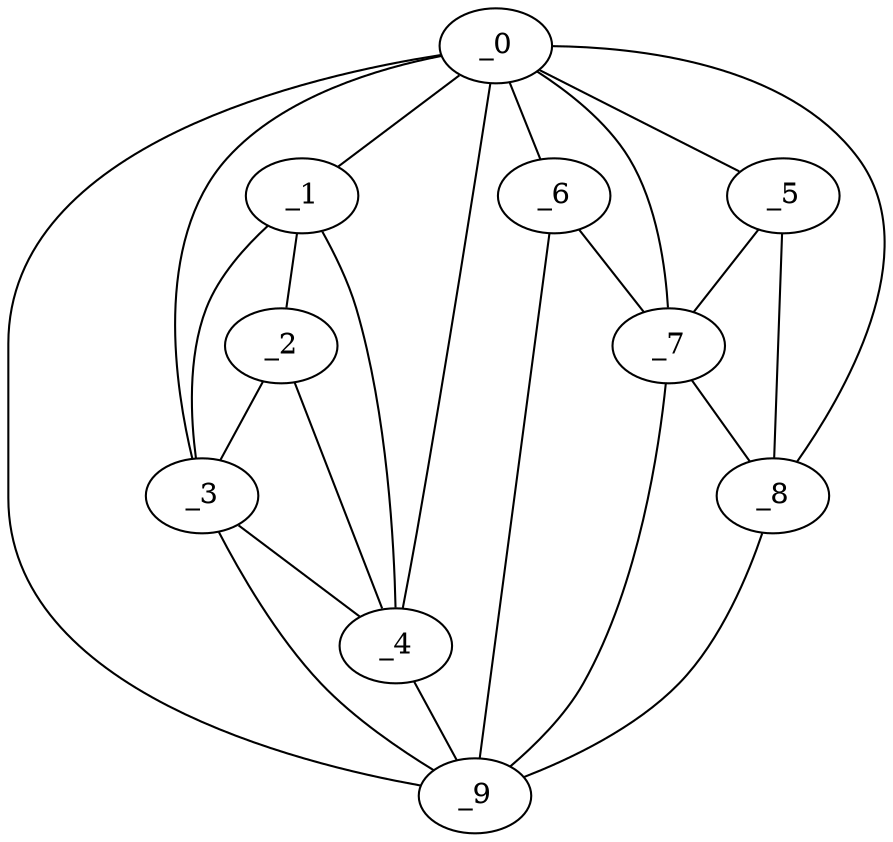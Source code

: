graph "obj50__105.gxl" {
	_0	 [x=47,
		y=39];
	_1	 [x=66,
		y=23];
	_0 -- _1	 [valence=2];
	_3	 [x=73,
		y=10];
	_0 -- _3	 [valence=1];
	_4	 [x=83,
		y=39];
	_0 -- _4	 [valence=1];
	_5	 [x=94,
		y=107];
	_0 -- _5	 [valence=1];
	_6	 [x=95,
		y=87];
	_0 -- _6	 [valence=1];
	_7	 [x=95,
		y=101];
	_0 -- _7	 [valence=2];
	_8	 [x=96,
		y=116];
	_0 -- _8	 [valence=1];
	_9	 [x=99,
		y=66];
	_0 -- _9	 [valence=2];
	_2	 [x=71,
		y=17];
	_1 -- _2	 [valence=2];
	_1 -- _3	 [valence=2];
	_1 -- _4	 [valence=2];
	_2 -- _3	 [valence=2];
	_2 -- _4	 [valence=1];
	_3 -- _4	 [valence=2];
	_3 -- _9	 [valence=1];
	_4 -- _9	 [valence=1];
	_5 -- _7	 [valence=2];
	_5 -- _8	 [valence=2];
	_6 -- _7	 [valence=2];
	_6 -- _9	 [valence=2];
	_7 -- _8	 [valence=1];
	_7 -- _9	 [valence=2];
	_8 -- _9	 [valence=1];
}
